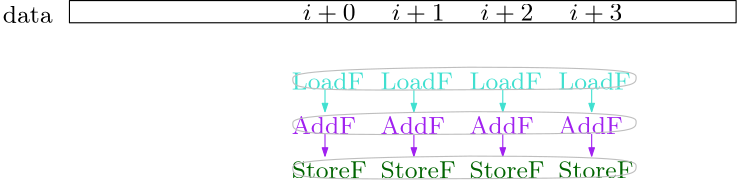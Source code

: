 <?xml version="1.0"?>
<!DOCTYPE ipe SYSTEM "ipe.dtd">
<ipe version="70212" creator="Ipe 7.2.13">
<info created="D:20230303100442" modified="D:20230303104901"/>
<ipestyle name="basic">
<symbol name="arrow/arc(spx)">
<path stroke="sym-stroke" fill="sym-stroke" pen="sym-pen">
0 0 m
-1 0.333 l
-1 -0.333 l
h
</path>
</symbol>
<symbol name="arrow/farc(spx)">
<path stroke="sym-stroke" fill="white" pen="sym-pen">
0 0 m
-1 0.333 l
-1 -0.333 l
h
</path>
</symbol>
<symbol name="arrow/ptarc(spx)">
<path stroke="sym-stroke" fill="sym-stroke" pen="sym-pen">
0 0 m
-1 0.333 l
-0.8 0 l
-1 -0.333 l
h
</path>
</symbol>
<symbol name="arrow/fptarc(spx)">
<path stroke="sym-stroke" fill="white" pen="sym-pen">
0 0 m
-1 0.333 l
-0.8 0 l
-1 -0.333 l
h
</path>
</symbol>
<symbol name="mark/circle(sx)" transformations="translations">
<path fill="sym-stroke">
0.6 0 0 0.6 0 0 e
0.4 0 0 0.4 0 0 e
</path>
</symbol>
<symbol name="mark/disk(sx)" transformations="translations">
<path fill="sym-stroke">
0.6 0 0 0.6 0 0 e
</path>
</symbol>
<symbol name="mark/fdisk(sfx)" transformations="translations">
<group>
<path fill="sym-fill">
0.5 0 0 0.5 0 0 e
</path>
<path fill="sym-stroke" fillrule="eofill">
0.6 0 0 0.6 0 0 e
0.4 0 0 0.4 0 0 e
</path>
</group>
</symbol>
<symbol name="mark/box(sx)" transformations="translations">
<path fill="sym-stroke" fillrule="eofill">
-0.6 -0.6 m
0.6 -0.6 l
0.6 0.6 l
-0.6 0.6 l
h
-0.4 -0.4 m
0.4 -0.4 l
0.4 0.4 l
-0.4 0.4 l
h
</path>
</symbol>
<symbol name="mark/square(sx)" transformations="translations">
<path fill="sym-stroke">
-0.6 -0.6 m
0.6 -0.6 l
0.6 0.6 l
-0.6 0.6 l
h
</path>
</symbol>
<symbol name="mark/fsquare(sfx)" transformations="translations">
<group>
<path fill="sym-fill">
-0.5 -0.5 m
0.5 -0.5 l
0.5 0.5 l
-0.5 0.5 l
h
</path>
<path fill="sym-stroke" fillrule="eofill">
-0.6 -0.6 m
0.6 -0.6 l
0.6 0.6 l
-0.6 0.6 l
h
-0.4 -0.4 m
0.4 -0.4 l
0.4 0.4 l
-0.4 0.4 l
h
</path>
</group>
</symbol>
<symbol name="mark/cross(sx)" transformations="translations">
<group>
<path fill="sym-stroke">
-0.43 -0.57 m
0.57 0.43 l
0.43 0.57 l
-0.57 -0.43 l
h
</path>
<path fill="sym-stroke">
-0.43 0.57 m
0.57 -0.43 l
0.43 -0.57 l
-0.57 0.43 l
h
</path>
</group>
</symbol>
<symbol name="arrow/fnormal(spx)">
<path stroke="sym-stroke" fill="white" pen="sym-pen">
0 0 m
-1 0.333 l
-1 -0.333 l
h
</path>
</symbol>
<symbol name="arrow/pointed(spx)">
<path stroke="sym-stroke" fill="sym-stroke" pen="sym-pen">
0 0 m
-1 0.333 l
-0.8 0 l
-1 -0.333 l
h
</path>
</symbol>
<symbol name="arrow/fpointed(spx)">
<path stroke="sym-stroke" fill="white" pen="sym-pen">
0 0 m
-1 0.333 l
-0.8 0 l
-1 -0.333 l
h
</path>
</symbol>
<symbol name="arrow/linear(spx)">
<path stroke="sym-stroke" pen="sym-pen">
-1 0.333 m
0 0 l
-1 -0.333 l
</path>
</symbol>
<symbol name="arrow/fdouble(spx)">
<path stroke="sym-stroke" fill="white" pen="sym-pen">
0 0 m
-1 0.333 l
-1 -0.333 l
h
-1 0 m
-2 0.333 l
-2 -0.333 l
h
</path>
</symbol>
<symbol name="arrow/double(spx)">
<path stroke="sym-stroke" fill="sym-stroke" pen="sym-pen">
0 0 m
-1 0.333 l
-1 -0.333 l
h
-1 0 m
-2 0.333 l
-2 -0.333 l
h
</path>
</symbol>
<pen name="heavier" value="0.8"/>
<pen name="fat" value="1.2"/>
<pen name="ultrafat" value="2"/>
<symbolsize name="large" value="5"/>
<symbolsize name="small" value="2"/>
<symbolsize name="tiny" value="1.1"/>
<arrowsize name="large" value="10"/>
<arrowsize name="small" value="5"/>
<arrowsize name="tiny" value="3"/>
<color name="red" value="1 0 0"/>
<color name="green" value="0 1 0"/>
<color name="blue" value="0 0 1"/>
<color name="yellow" value="1 1 0"/>
<color name="orange" value="1 0.647 0"/>
<color name="gold" value="1 0.843 0"/>
<color name="purple" value="0.627 0.125 0.941"/>
<color name="gray" value="0.745"/>
<color name="brown" value="0.647 0.165 0.165"/>
<color name="navy" value="0 0 0.502"/>
<color name="pink" value="1 0.753 0.796"/>
<color name="seagreen" value="0.18 0.545 0.341"/>
<color name="turquoise" value="0.251 0.878 0.816"/>
<color name="violet" value="0.933 0.51 0.933"/>
<color name="darkblue" value="0 0 0.545"/>
<color name="darkcyan" value="0 0.545 0.545"/>
<color name="darkgray" value="0.663"/>
<color name="darkgreen" value="0 0.392 0"/>
<color name="darkmagenta" value="0.545 0 0.545"/>
<color name="darkorange" value="1 0.549 0"/>
<color name="darkred" value="0.545 0 0"/>
<color name="lightblue" value="0.678 0.847 0.902"/>
<color name="lightcyan" value="0.878 1 1"/>
<color name="lightgray" value="0.827"/>
<color name="lightgreen" value="0.565 0.933 0.565"/>
<color name="lightyellow" value="1 1 0.878"/>
<dashstyle name="dashed" value="[4] 0"/>
<dashstyle name="dotted" value="[1 3] 0"/>
<dashstyle name="dash dotted" value="[4 2 1 2] 0"/>
<dashstyle name="dash dot dotted" value="[4 2 1 2 1 2] 0"/>
<textsize name="large" value="\large"/>
<textsize name="Large" value="\Large"/>
<textsize name="LARGE" value="\LARGE"/>
<textsize name="huge" value="\huge"/>
<textsize name="Huge" value="\Huge"/>
<textsize name="small" value="\small"/>
<textsize name="footnote" value="\footnotesize"/>
<textsize name="tiny" value="\tiny"/>
<textstyle name="center" begin="\begin{center}" end="\end{center}"/>
<textstyle name="itemize" begin="\begin{itemize}" end="\end{itemize}"/>
<textstyle name="item" begin="\begin{itemize}\item{}" end="\end{itemize}"/>
<gridsize name="4 pts" value="4"/>
<gridsize name="8 pts (~3 mm)" value="8"/>
<gridsize name="16 pts (~6 mm)" value="16"/>
<gridsize name="32 pts (~12 mm)" value="32"/>
<gridsize name="10 pts (~3.5 mm)" value="10"/>
<gridsize name="20 pts (~7 mm)" value="20"/>
<gridsize name="14 pts (~5 mm)" value="14"/>
<gridsize name="28 pts (~10 mm)" value="28"/>
<gridsize name="56 pts (~20 mm)" value="56"/>
<anglesize name="90 deg" value="90"/>
<anglesize name="60 deg" value="60"/>
<anglesize name="45 deg" value="45"/>
<anglesize name="30 deg" value="30"/>
<anglesize name="22.5 deg" value="22.5"/>
<opacity name="10%" value="0.1"/>
<opacity name="30%" value="0.3"/>
<opacity name="50%" value="0.5"/>
<opacity name="75%" value="0.75"/>
<tiling name="falling" angle="-60" step="4" width="1"/>
<tiling name="rising" angle="30" step="4" width="1"/>
</ipestyle>
<page>
<layer name="alpha"/>
<view layers="alpha" active="alpha"/>
<path layer="alpha" matrix="1 0 0 1 272 0" stroke="black">
64 816 m
64 808 l
304 808 l
304 816 l
h
</path>
<text matrix="1 0 0 1 232 20" transformations="translations" pos="80 788" stroke="black" type="label" width="17.919" height="6.227" depth="0" valign="bottom" size="small">data</text>
<text matrix="1 0 0 1 244 -4" transformations="translations" pos="88 792" stroke="black" type="label" width="0" height="0" depth="0" valign="baseline" size="small"></text>
<text matrix="1 0 0 1 372 20" transformations="translations" pos="80 788" stroke="black" type="label" width="19.024" height="5.917" depth="0.83" valign="bottom" size="small" style="math">i+1</text>
<text matrix="1 0 0 1 340 20" transformations="translations" pos="80 788" stroke="black" type="label" width="19.024" height="5.917" depth="0.83" valign="bottom" size="small" style="math">i+0</text>
<text matrix="1 0 0 1 336 -4" transformations="translations" pos="80 788" stroke="turquoise" type="label" width="26.109" height="6.227" depth="0" valign="bottom" size="small">LoadF</text>
<text matrix="1 0 0 1 336 -20" transformations="translations" pos="80 788" stroke="purple" type="label" width="23.164" height="6.227" depth="0" valign="bottom" size="small">AddF</text>
<text matrix="1 0 0 1 336 -36" transformations="translations" pos="80 788" stroke="darkgreen" type="label" width="27.03" height="6.127" depth="0" valign="bottom" size="small">StoreF</text>
<path matrix="1 0 0 1 328 28" stroke="turquoise" arrow="normal/tiny">
100 756 m
100 748 l
</path>
<path matrix="1 0 0 1 328 12" stroke="purple" arrow="normal/tiny">
100 756 m
100 748 l
</path>
<text matrix="1 0 0 1 404 20" transformations="translations" pos="80 788" stroke="black" type="label" width="19.024" height="5.917" depth="0.83" valign="bottom" size="small" style="math">i+2</text>
<text matrix="1 0 0 1 436 20" transformations="translations" pos="80 788" stroke="black" type="label" width="19.024" height="5.917" depth="0.83" valign="bottom" size="small" style="math">i+3</text>
<text matrix="1 0 0 1 368 -4" transformations="translations" pos="80 788" stroke="turquoise" type="label" width="26.109" height="6.227" depth="0" valign="bottom" size="small">LoadF</text>
<text matrix="1 0 0 1 368 -20" transformations="translations" pos="80 788" stroke="purple" type="label" width="23.164" height="6.227" depth="0" valign="bottom" size="small">AddF</text>
<text matrix="1 0 0 1 368 -36" transformations="translations" pos="80 788" stroke="darkgreen" type="label" width="27.03" height="6.127" depth="0" valign="bottom" size="small">StoreF</text>
<path matrix="1 0 0 1 360 28" stroke="turquoise" arrow="normal/tiny">
100 756 m
100 748 l
</path>
<path matrix="1 0 0 1 360 12" stroke="purple" arrow="normal/tiny">
100 756 m
100 748 l
</path>
<text matrix="1 0 0 1 400 -4" transformations="translations" pos="80 788" stroke="turquoise" type="label" width="26.109" height="6.227" depth="0" valign="bottom" size="small">LoadF</text>
<text matrix="1 0 0 1 400 -20" transformations="translations" pos="80 788" stroke="purple" type="label" width="23.164" height="6.227" depth="0" valign="bottom" size="small">AddF</text>
<text matrix="1 0 0 1 400 -36" transformations="translations" pos="80 788" stroke="darkgreen" type="label" width="27.03" height="6.127" depth="0" valign="bottom" size="small">StoreF</text>
<path matrix="1 0 0 1 392 28" stroke="turquoise" arrow="normal/tiny">
100 756 m
100 748 l
</path>
<path matrix="1 0 0 1 392 12" stroke="purple" arrow="normal/tiny">
100 756 m
100 748 l
</path>
<text matrix="1 0 0 1 432 -4" transformations="translations" pos="80 788" stroke="turquoise" type="label" width="26.109" height="6.227" depth="0" valign="bottom" size="small">LoadF</text>
<text matrix="1 0 0 1 432 -20" transformations="translations" pos="80 788" stroke="purple" type="label" width="23.164" height="6.227" depth="0" valign="bottom" size="small">AddF</text>
<text matrix="1 0 0 1 432 -36" transformations="translations" pos="80 788" stroke="darkgreen" type="label" width="27.03" height="6.127" depth="0" valign="bottom" size="small">StoreF</text>
<path matrix="1 0 0 1 424 28" stroke="turquoise" arrow="normal/tiny">
100 756 m
100 748 l
</path>
<path matrix="1 0 0 1 424 12" stroke="purple" arrow="normal/tiny">
100 756 m
100 748 l
</path>
<path stroke="gray">
480 792 m
416.416 791.376
416.416 787.376
416.416 783.376
480 784
540 784
540 788
540 792
480 792 c
</path>
<path matrix="1 0 0 1 0 -16" stroke="gray">
480 792 m
416.416 791.376
416.416 787.376
416.416 783.376
480 784
540 784
540 788
540 792
480 792 c
</path>
<path matrix="1 0 0 1 0 -32" stroke="gray">
480 792 m
416.416 791.376
416.416 787.376
416.416 783.376
480 784
540 784
540 788
540 792
480 792 c
</path>
</page>
</ipe>
